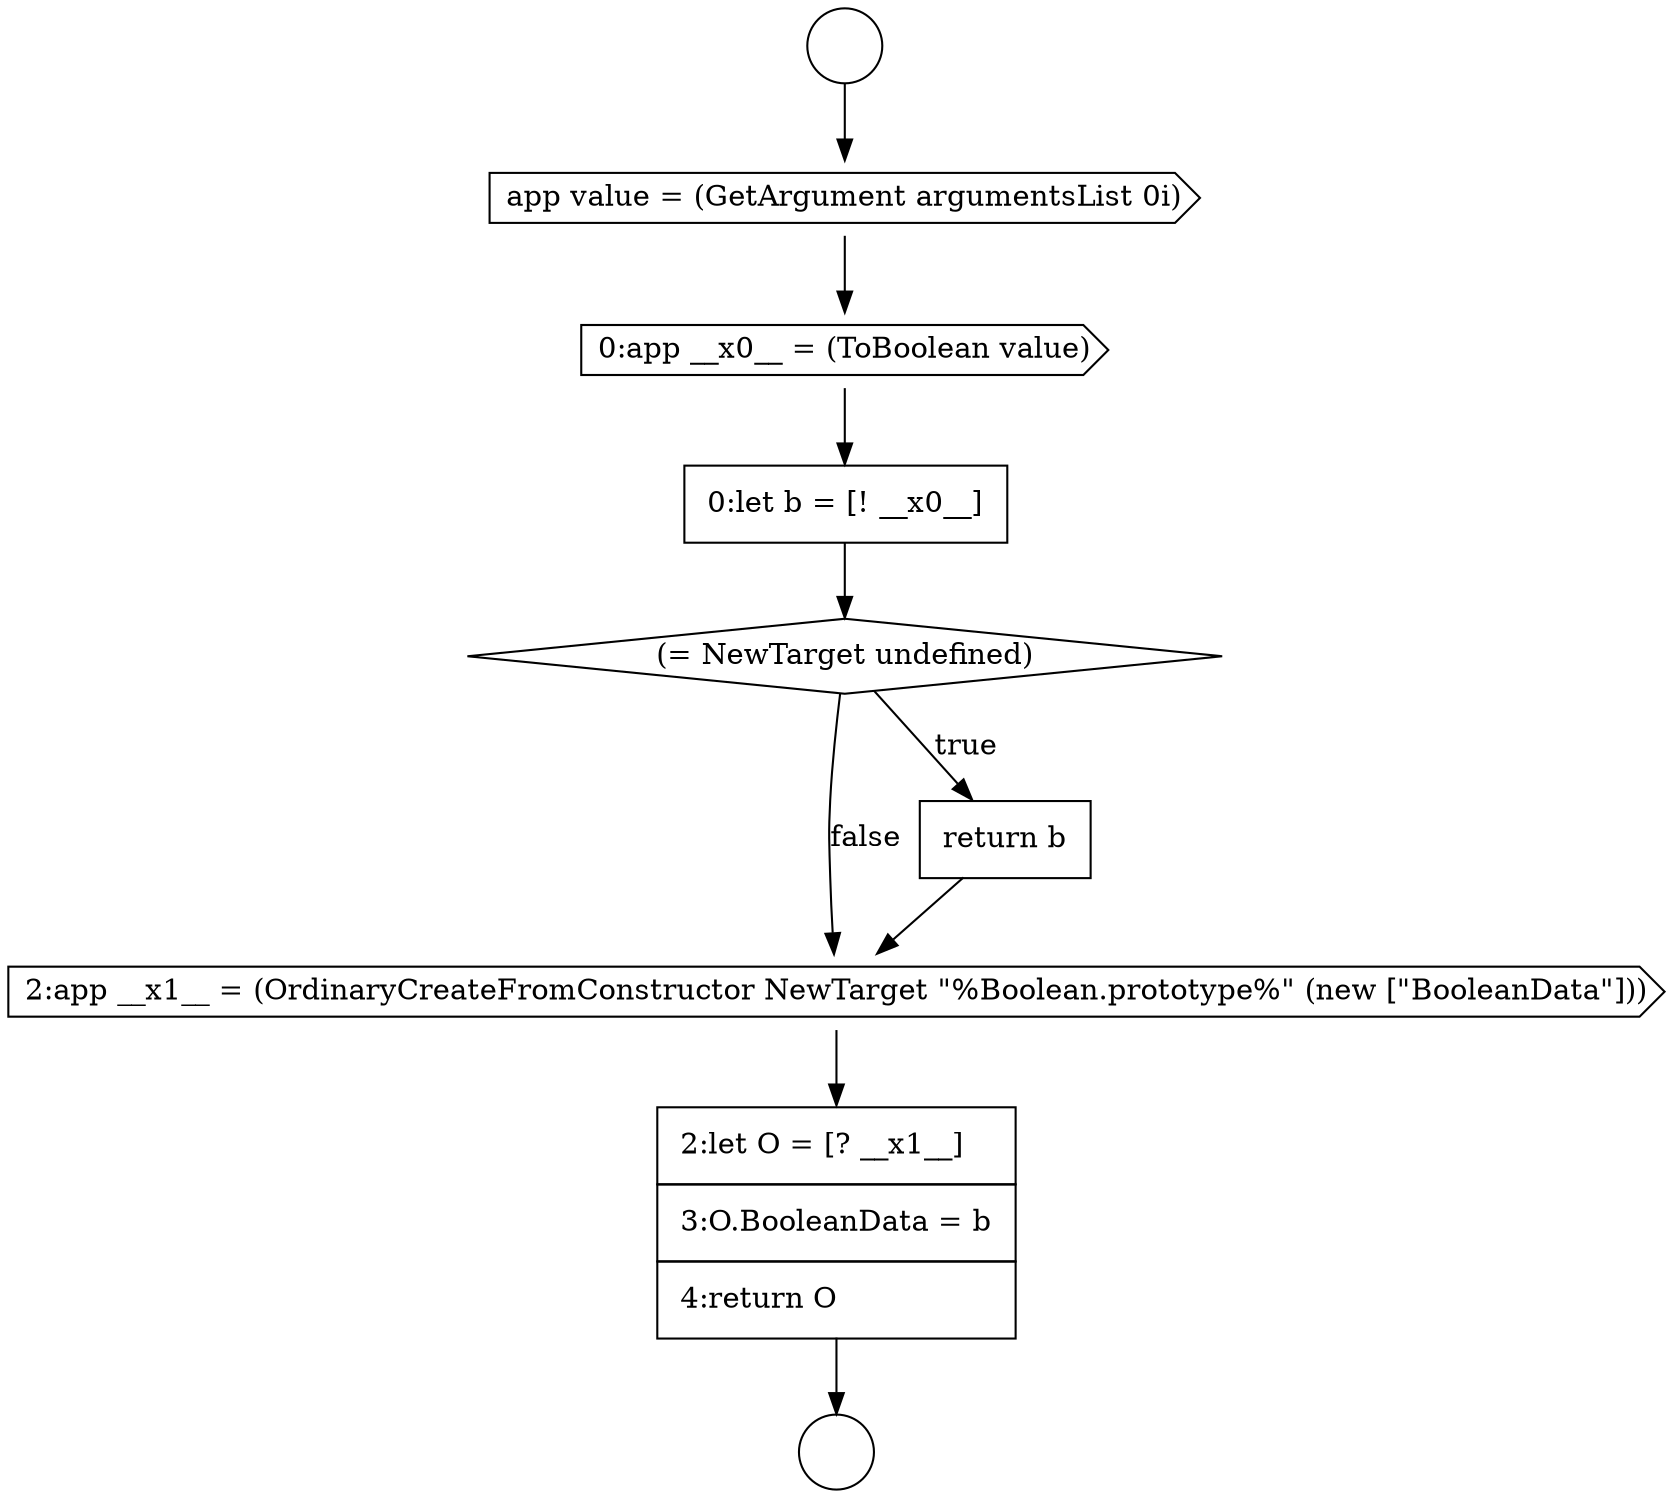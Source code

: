 digraph {
  node12388 [shape=cds, label=<<font color="black">0:app __x0__ = (ToBoolean value)</font>> color="black" fillcolor="white" style=filled]
  node12392 [shape=cds, label=<<font color="black">2:app __x1__ = (OrdinaryCreateFromConstructor NewTarget &quot;%Boolean.prototype%&quot; (new [&quot;BooleanData&quot;]))</font>> color="black" fillcolor="white" style=filled]
  node12385 [shape=circle label=" " color="black" fillcolor="white" style=filled]
  node12393 [shape=none, margin=0, label=<<font color="black">
    <table border="0" cellborder="1" cellspacing="0" cellpadding="10">
      <tr><td align="left">2:let O = [? __x1__]</td></tr>
      <tr><td align="left">3:O.BooleanData = b</td></tr>
      <tr><td align="left">4:return O</td></tr>
    </table>
  </font>> color="black" fillcolor="white" style=filled]
  node12389 [shape=none, margin=0, label=<<font color="black">
    <table border="0" cellborder="1" cellspacing="0" cellpadding="10">
      <tr><td align="left">0:let b = [! __x0__]</td></tr>
    </table>
  </font>> color="black" fillcolor="white" style=filled]
  node12386 [shape=circle label=" " color="black" fillcolor="white" style=filled]
  node12390 [shape=diamond, label=<<font color="black">(= NewTarget undefined)</font>> color="black" fillcolor="white" style=filled]
  node12387 [shape=cds, label=<<font color="black">app value = (GetArgument argumentsList 0i)</font>> color="black" fillcolor="white" style=filled]
  node12391 [shape=none, margin=0, label=<<font color="black">
    <table border="0" cellborder="1" cellspacing="0" cellpadding="10">
      <tr><td align="left">return b</td></tr>
    </table>
  </font>> color="black" fillcolor="white" style=filled]
  node12391 -> node12392 [ color="black"]
  node12393 -> node12386 [ color="black"]
  node12385 -> node12387 [ color="black"]
  node12390 -> node12391 [label=<<font color="black">true</font>> color="black"]
  node12390 -> node12392 [label=<<font color="black">false</font>> color="black"]
  node12392 -> node12393 [ color="black"]
  node12389 -> node12390 [ color="black"]
  node12387 -> node12388 [ color="black"]
  node12388 -> node12389 [ color="black"]
}

